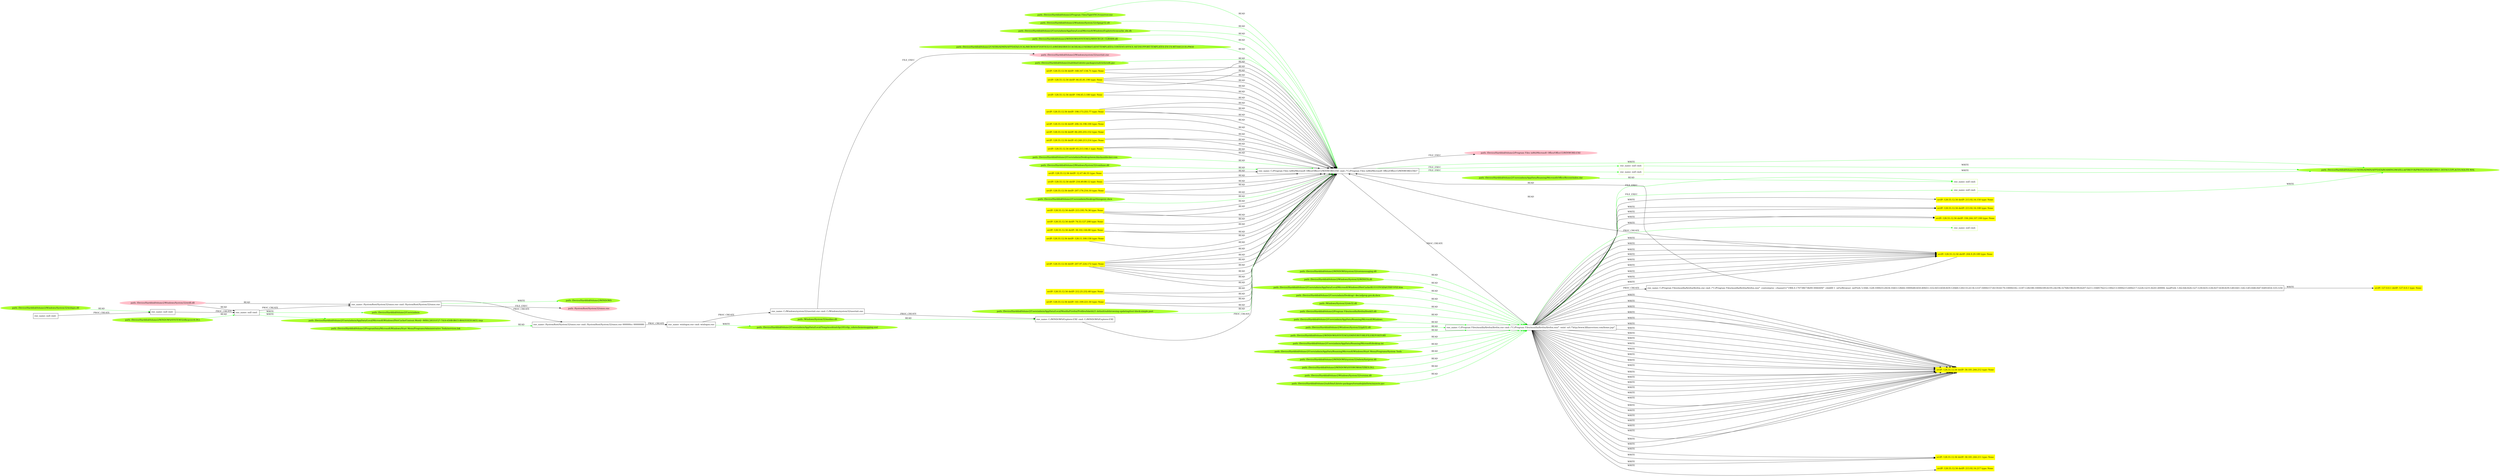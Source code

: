 digraph {
	rankdir=LR
	24 [label="exe_name: C:/Program Files (x86)/Microsoft Office/Office15/WINWORD.EXE cmd: /\"C:/Program Files (x86)/Microsoft Office/Office15/WINWORD.EXE/\"" color=black shape=box style=solid]
	166 [label="exe_name: null cmd: " color=greenyellow shape=box style=solid]
	24 -> 166 [label=FILE_EXEC color=green]
	24 [label="exe_name: C:/Program Files (x86)/Microsoft Office/Office15/WINWORD.EXE cmd: /\"C:/Program Files (x86)/Microsoft Office/Office15/WINWORD.EXE/\"" color=black shape=box style=solid]
	169 [label="exe_name: null cmd: " color=greenyellow shape=box style=solid]
	24 -> 169 [label=FILE_EXEC color=green]
	26 [label="exe_name: C:/Program Files/mozilla/firefox/firefox.exe cmd: /\"C:/Program Files/mozilla/firefox/firefox.exe/\" -osint -url /\"http://www.lillianvernon.com/home.jsp/\"" color=black shape=box style=solid]
	182 [label="exe_name: null cmd: " color=greenyellow shape=box style=solid]
	26 -> 182 [label=FILE_EXEC color=green]
	26 [label="exe_name: C:/Program Files/mozilla/firefox/firefox.exe cmd: /\"C:/Program Files/mozilla/firefox/firefox.exe/\" -osint -url /\"http://www.lillianvernon.com/home.jsp/\"" color=black shape=box style=solid]
	188 [label="exe_name: null cmd: " color=greenyellow shape=box style=solid]
	26 -> 188 [label=FILE_EXEC color=green]
	178 [label="path: /Device/HarddiskVolume2/Users/admin/AppData/Roaming/Microsoft/Windows" color=greenyellow shape=oval style=filled]
	26 [label="exe_name: C:/Program Files/mozilla/firefox/firefox.exe cmd: /\"C:/Program Files/mozilla/firefox/firefox.exe/\" -osint -url /\"http://www.lillianvernon.com/home.jsp/\"" color=black shape=box style=solid]
	178 -> 26 [label=READ color=green]
	160 [label="path: /Device/HarddiskVolume2/Program Files/TightVNC/tvnserver.exe" color=greenyellow shape=oval style=filled]
	24 [label="exe_name: C:/Program Files (x86)/Microsoft Office/Office15/WINWORD.EXE cmd: /\"C:/Program Files (x86)/Microsoft Office/Office15/WINWORD.EXE/\"" color=black shape=box style=solid]
	160 -> 24 [label=READ color=green]
	191 [label="path: /Device/HarddiskVolume2/Windows/System32/gdi32.dll" color=greenyellow shape=oval style=filled]
	26 [label="exe_name: C:/Program Files/mozilla/firefox/firefox.exe cmd: /\"C:/Program Files/mozilla/firefox/firefox.exe/\" -osint -url /\"http://www.lillianvernon.com/home.jsp/\"" color=black shape=box style=solid]
	191 -> 26 [label=READ color=green]
	165 [label="path: /Device/HarddiskVolume2/Windows/System32/cfgmgr32.dll" color=greenyellow shape=oval style=filled]
	24 [label="exe_name: C:/Program Files (x86)/Microsoft Office/Office15/WINWORD.EXE cmd: /\"C:/Program Files (x86)/Microsoft Office/Office15/WINWORD.EXE/\"" color=black shape=box style=solid]
	165 -> 24 [label=READ color=green]
	154 [label="path: /Device/HarddiskVolume2/ProgramData/Microsoft/Windows/Start Menu/Programs/Administrative Tools/services.lnk" color=greenyellow shape=oval style=filled]
	102 [label="exe_name: /SystemRoot/System32/smss.exe cmd: /SystemRoot/System32/smss.exe 000000cc 00000080" color=black shape=box style=solid]
	154 -> 102 [label=READ color=green]
	162 [label="path: /Device/HarddiskVolume2/Users/admin/AppData/Local/Microsoft/Windows/Explorer/iconcache_idx.db" color=greenyellow shape=oval style=filled]
	24 [label="exe_name: C:/Program Files (x86)/Microsoft Office/Office15/WINWORD.EXE cmd: /\"C:/Program Files (x86)/Microsoft Office/Office15/WINWORD.EXE/\"" color=black shape=box style=solid]
	162 -> 24 [label=READ color=green]
	164 [label="path: /Device/HarddiskVolume2/WINDOWS/SYSTEM32/MSVCR120_CLR0400.dll" color=greenyellow shape=oval style=filled]
	24 [label="exe_name: C:/Program Files (x86)/Microsoft Office/Office15/WINWORD.EXE cmd: /\"C:/Program Files (x86)/Microsoft Office/Office15/WINWORD.EXE/\"" color=black shape=box style=solid]
	164 -> 24 [label=READ color=green]
	149 [label="path: /Device/HarddiskVolume2/Windows/System32/wshqos.dll" color=greenyellow shape=oval style=filled]
	130 [label="exe_name: null cmd: " color=black shape=box style=solid]
	149 -> 130 [label=READ color=green]
	187 [label="path: /Device/HarddiskVolume2/WINDOWS/SYSTEM32/DRIVERSTORE/FILEREPOSITORY" color=greenyellow shape=oval style=filled]
	26 [label="exe_name: C:/Program Files/mozilla/firefox/firefox.exe cmd: /\"C:/Program Files/mozilla/firefox/firefox.exe/\" -osint -url /\"http://www.lillianvernon.com/home.jsp/\"" color=black shape=box style=solid]
	187 -> 26 [label=READ color=green]
	151 [label="path: /Device/HarddiskVolume2/WINDOWS/SYSTEM32/dhcpcsvc6.DLL" color=greenyellow shape=oval style=filled]
	117 [label="exe_name: null cmd: " color=black shape=box style=solid]
	151 -> 117 [label=READ color=green]
	176 [label="path: /Device/HarddiskVolume2/Users/admin/AppData/Roaming/Microsoft/desktop.ini" color=greenyellow shape=oval style=filled]
	26 [label="exe_name: C:/Program Files/mozilla/firefox/firefox.exe cmd: /\"C:/Program Files/mozilla/firefox/firefox.exe/\" -osint -url /\"http://www.lillianvernon.com/home.jsp/\"" color=black shape=box style=solid]
	176 -> 26 [label=READ color=green]
	184 [label="path: /Device/HarddiskVolume2/Users/admin/AppData/Roaming/Microsoft/Windows/Start Menu/Programs/System Tools" color=greenyellow shape=oval style=filled]
	26 [label="exe_name: C:/Program Files/mozilla/firefox/firefox.exe cmd: /\"C:/Program Files/mozilla/firefox/firefox.exe/\" -osint -url /\"http://www.lillianvernon.com/home.jsp/\"" color=black shape=box style=solid]
	184 -> 26 [label=READ color=green]
	177 [label="path: /Device/HarddiskVolume2/WINDOWS/system32/wbem/fastprox.dll" color=greenyellow shape=oval style=filled]
	26 [label="exe_name: C:/Program Files/mozilla/firefox/firefox.exe cmd: /\"C:/Program Files/mozilla/firefox/firefox.exe/\" -osint -url /\"http://www.lillianvernon.com/home.jsp/\"" color=black shape=box style=solid]
	177 -> 26 [label=READ color=green]
	173 [label="path: /Device/HarddiskVolume2/WINDOWS/SYSWOW64/TZRES.DLL" color=greenyellow shape=oval style=filled]
	26 [label="exe_name: C:/Program Files/mozilla/firefox/firefox.exe cmd: /\"C:/Program Files/mozilla/firefox/firefox.exe/\" -osint -url /\"http://www.lillianvernon.com/home.jsp/\"" color=black shape=box style=solid]
	173 -> 26 [label=READ color=green]
	171 [label="path: /Device/HarddiskVolume2/USERS/ADMIN/APPDATA/LOCAL/MICROSOFT/OFFICE/15.0/WEBSERVICECACHE/ALLUSERS/CLIENTTEMPLATES.CONTENT.OFFICE.NET/SUPPORT-TEMPLATES-EN-US-MT16412135.PNG0" color=greenyellow shape=oval style=filled]
	24 [label="exe_name: C:/Program Files (x86)/Microsoft Office/Office15/WINWORD.EXE cmd: /\"C:/Program Files (x86)/Microsoft Office/Office15/WINWORD.EXE/\"" color=black shape=box style=solid]
	171 -> 24 [label=READ color=green]
	181 [label="path: /Device/HarddiskVolume2/Windows/System32/version.dll" color=greenyellow shape=oval style=filled]
	26 [label="exe_name: C:/Program Files/mozilla/firefox/firefox.exe cmd: /\"C:/Program Files/mozilla/firefox/firefox.exe/\" -osint -url /\"http://www.lillianvernon.com/home.jsp/\"" color=black shape=box style=solid]
	181 -> 26 [label=READ color=green]
	175 [label="path: /Device/HarddiskVolume2/salt/bin/Lib/site-packages/tornado/platform/asyncio.pyc" color=greenyellow shape=oval style=filled]
	26 [label="exe_name: C:/Program Files/mozilla/firefox/firefox.exe cmd: /\"C:/Program Files/mozilla/firefox/firefox.exe/\" -osint -url /\"http://www.lillianvernon.com/home.jsp/\"" color=black shape=box style=solid]
	175 -> 26 [label=READ color=green]
	185 [label="path: /Device/HarddiskVolume2/WINDOWS/system32/coremessaging.dll" color=greenyellow shape=oval style=filled]
	26 [label="exe_name: C:/Program Files/mozilla/firefox/firefox.exe cmd: /\"C:/Program Files/mozilla/firefox/firefox.exe/\" -osint -url /\"http://www.lillianvernon.com/home.jsp/\"" color=black shape=box style=solid]
	185 -> 26 [label=READ color=green]
	130 [label="exe_name: null cmd: " color=black shape=box style=solid]
	117 [label="exe_name: null cmd: " color=black shape=box style=solid]
	130 -> 117 [label=PROC_CREATE color=black]
	73 [label="exe_name: null cmd: " color=black shape=box style=solid]
	130 [label="exe_name: null cmd: " color=black shape=box style=solid]
	73 -> 130 [label=PROC_CREATE color=black]
	146 [label="path: /Device/HarddiskVolume2/Windows/System32/ntdll.dll" color=pink shape=oval style=filled]
	117 [label="exe_name: null cmd: " color=black shape=box style=solid]
	146 -> 117 [label=READ color=black]
	117 [label="exe_name: null cmd: " color=black shape=box style=solid]
	115 [label="exe_name: /SystemRoot/System32/smss.exe cmd: /SystemRoot/System32/smss.exe" color=black shape=box style=solid]
	117 -> 115 [label=PROC_CREATE color=black]
	115 [label="exe_name: /SystemRoot/System32/smss.exe cmd: /SystemRoot/System32/smss.exe" color=black shape=box style=solid]
	144 [label="path: /SystemRoot/System32/smss.exe" color=pink shape=oval style=filled]
	115 -> 144 [label=FILE_EXEC color=black]
	146 [label="path: /Device/HarddiskVolume2/Windows/System32/ntdll.dll" color=pink shape=oval style=filled]
	115 [label="exe_name: /SystemRoot/System32/smss.exe cmd: /SystemRoot/System32/smss.exe" color=black shape=box style=solid]
	146 -> 115 [label=READ color=black]
	115 [label="exe_name: /SystemRoot/System32/smss.exe cmd: /SystemRoot/System32/smss.exe" color=black shape=box style=solid]
	102 [label="exe_name: /SystemRoot/System32/smss.exe cmd: /SystemRoot/System32/smss.exe 000000cc 00000080" color=black shape=box style=solid]
	115 -> 102 [label=PROC_CREATE color=black]
	102 [label="exe_name: /SystemRoot/System32/smss.exe cmd: /SystemRoot/System32/smss.exe 000000cc 00000080" color=black shape=box style=solid]
	98 [label="exe_name: winlogon.exe cmd: winlogon.exe" color=black shape=box style=solid]
	102 -> 98 [label=PROC_CREATE color=black]
	98 [label="exe_name: winlogon.exe cmd: winlogon.exe" color=black shape=box style=solid]
	95 [label="exe_name: C:/Windows/system32/userinit.exe cmd: C:/Windows/system32/userinit.exe" color=black shape=box style=solid]
	98 -> 95 [label=PROC_CREATE color=black]
	95 [label="exe_name: C:/Windows/system32/userinit.exe cmd: C:/Windows/system32/userinit.exe" color=black shape=box style=solid]
	100 [label="path: /Device/HarddiskVolume2/Windows/system32/userinit.exe" color=pink shape=oval style=filled]
	95 -> 100 [label=FILE_EXEC color=black]
	95 [label="exe_name: C:/Windows/system32/userinit.exe cmd: C:/Windows/system32/userinit.exe" color=black shape=box style=solid]
	97 [label="exe_name: C:/WINDOWS/Explorer.EXE cmd: C:/WINDOWS/Explorer.EXE" color=black shape=box style=solid]
	95 -> 97 [label=PROC_CREATE color=black]
	163 [label="path: /Device/HarddiskVolume2/salt/bin/Lib/site-packages/salt/utils/sdb.pyc" color=greenyellow shape=oval style=filled]
	24 [label="exe_name: C:/Program Files (x86)/Microsoft Office/Office15/WINWORD.EXE cmd: /\"C:/Program Files (x86)/Microsoft Office/Office15/WINWORD.EXE/\"" color=black shape=box style=solid]
	163 -> 24 [label=READ color=green]
	97 [label="exe_name: C:/WINDOWS/Explorer.EXE cmd: C:/WINDOWS/Explorer.EXE" color=black shape=box style=solid]
	24 [label="exe_name: C:/Program Files (x86)/Microsoft Office/Office15/WINWORD.EXE cmd: /\"C:/Program Files (x86)/Microsoft Office/Office15/WINWORD.EXE/\"" color=black shape=box style=solid]
	97 -> 24 [label=PROC_CREATE color=black]
	24 [label="exe_name: C:/Program Files (x86)/Microsoft Office/Office15/WINWORD.EXE cmd: /\"C:/Program Files (x86)/Microsoft Office/Office15/WINWORD.EXE/\"" color=black shape=box style=solid]
	99 [label="path: /Device/HarddiskVolume2/Program Files (x86)/Microsoft Office/Office15/WINWORD.EXE" color=pink shape=oval style=filled]
	24 -> 99 [label=FILE_EXEC color=black]
	89 [label="srcIP: 128.55.12.56 dstIP: 168.167.134.71 type: None" color=yellow shape=box style=filled]
	24 [label="exe_name: C:/Program Files (x86)/Microsoft Office/Office15/WINWORD.EXE cmd: /\"C:/Program Files (x86)/Microsoft Office/Office15/WINWORD.EXE/\"" color=black shape=box style=solid]
	89 -> 24 [label=READ color=black]
	89 [label="srcIP: 128.55.12.56 dstIP: 168.167.134.71 type: None" color=yellow shape=box style=filled]
	24 [label="exe_name: C:/Program Files (x86)/Microsoft Office/Office15/WINWORD.EXE cmd: /\"C:/Program Files (x86)/Microsoft Office/Office15/WINWORD.EXE/\"" color=black shape=box style=solid]
	89 -> 24 [label=READ color=black]
	92 [label="srcIP: 128.55.12.56 dstIP: 66.45.81.190 type: None" color=yellow shape=box style=filled]
	24 [label="exe_name: C:/Program Files (x86)/Microsoft Office/Office15/WINWORD.EXE cmd: /\"C:/Program Files (x86)/Microsoft Office/Office15/WINWORD.EXE/\"" color=black shape=box style=solid]
	92 -> 24 [label=READ color=black]
	92 [label="srcIP: 128.55.12.56 dstIP: 66.45.81.190 type: None" color=yellow shape=box style=filled]
	24 [label="exe_name: C:/Program Files (x86)/Microsoft Office/Office15/WINWORD.EXE cmd: /\"C:/Program Files (x86)/Microsoft Office/Office15/WINWORD.EXE/\"" color=black shape=box style=solid]
	92 -> 24 [label=READ color=black]
	92 [label="srcIP: 128.55.12.56 dstIP: 66.45.81.190 type: None" color=yellow shape=box style=filled]
	24 [label="exe_name: C:/Program Files (x86)/Microsoft Office/Office15/WINWORD.EXE cmd: /\"C:/Program Files (x86)/Microsoft Office/Office15/WINWORD.EXE/\"" color=black shape=box style=solid]
	92 -> 24 [label=READ color=black]
	92 [label="srcIP: 128.55.12.56 dstIP: 66.45.81.190 type: None" color=yellow shape=box style=filled]
	24 [label="exe_name: C:/Program Files (x86)/Microsoft Office/Office15/WINWORD.EXE cmd: /\"C:/Program Files (x86)/Microsoft Office/Office15/WINWORD.EXE/\"" color=black shape=box style=solid]
	92 -> 24 [label=READ color=black]
	91 [label="srcIP: 128.55.12.56 dstIP: 194.65.3.180 type: None" color=yellow shape=box style=filled]
	24 [label="exe_name: C:/Program Files (x86)/Microsoft Office/Office15/WINWORD.EXE cmd: /\"C:/Program Files (x86)/Microsoft Office/Office15/WINWORD.EXE/\"" color=black shape=box style=solid]
	91 -> 24 [label=READ color=black]
	91 [label="srcIP: 128.55.12.56 dstIP: 194.65.3.180 type: None" color=yellow shape=box style=filled]
	24 [label="exe_name: C:/Program Files (x86)/Microsoft Office/Office15/WINWORD.EXE cmd: /\"C:/Program Files (x86)/Microsoft Office/Office15/WINWORD.EXE/\"" color=black shape=box style=solid]
	91 -> 24 [label=READ color=black]
	90 [label="srcIP: 128.55.12.56 dstIP: 198.173.255.77 type: None" color=yellow shape=box style=filled]
	24 [label="exe_name: C:/Program Files (x86)/Microsoft Office/Office15/WINWORD.EXE cmd: /\"C:/Program Files (x86)/Microsoft Office/Office15/WINWORD.EXE/\"" color=black shape=box style=solid]
	90 -> 24 [label=READ color=black]
	90 [label="srcIP: 128.55.12.56 dstIP: 198.173.255.77 type: None" color=yellow shape=box style=filled]
	24 [label="exe_name: C:/Program Files (x86)/Microsoft Office/Office15/WINWORD.EXE cmd: /\"C:/Program Files (x86)/Microsoft Office/Office15/WINWORD.EXE/\"" color=black shape=box style=solid]
	90 -> 24 [label=READ color=black]
	90 [label="srcIP: 128.55.12.56 dstIP: 198.173.255.77 type: None" color=yellow shape=box style=filled]
	24 [label="exe_name: C:/Program Files (x86)/Microsoft Office/Office15/WINWORD.EXE cmd: /\"C:/Program Files (x86)/Microsoft Office/Office15/WINWORD.EXE/\"" color=black shape=box style=solid]
	90 -> 24 [label=READ color=black]
	90 [label="srcIP: 128.55.12.56 dstIP: 198.173.255.77 type: None" color=yellow shape=box style=filled]
	24 [label="exe_name: C:/Program Files (x86)/Microsoft Office/Office15/WINWORD.EXE cmd: /\"C:/Program Files (x86)/Microsoft Office/Office15/WINWORD.EXE/\"" color=black shape=box style=solid]
	90 -> 24 [label=READ color=black]
	142 [label="srcIP: 128.55.12.56 dstIP: 206.16.198.100 type: None" color=yellow shape=box style=filled]
	24 [label="exe_name: C:/Program Files (x86)/Microsoft Office/Office15/WINWORD.EXE cmd: /\"C:/Program Files (x86)/Microsoft Office/Office15/WINWORD.EXE/\"" color=black shape=box style=solid]
	142 -> 24 [label=READ color=black]
	133 [label="srcIP: 128.55.12.56 dstIP: 84.205.255.152 type: None" color=yellow shape=box style=filled]
	24 [label="exe_name: C:/Program Files (x86)/Microsoft Office/Office15/WINWORD.EXE cmd: /\"C:/Program Files (x86)/Microsoft Office/Office15/WINWORD.EXE/\"" color=black shape=box style=solid]
	133 -> 24 [label=READ color=black]
	115 [label="exe_name: /SystemRoot/System32/smss.exe cmd: /SystemRoot/System32/smss.exe" color=black shape=box style=solid]
	153 [label="path: /Device/HarddiskVolume2/WINDOWS" color=greenyellow shape=oval style=filled]
	115 -> 153 [label=WRITE color=green]
	136 [label="srcIP: 128.55.12.56 dstIP: 63.240.213.214 type: None" color=yellow shape=box style=filled]
	24 [label="exe_name: C:/Program Files (x86)/Microsoft Office/Office15/WINWORD.EXE cmd: /\"C:/Program Files (x86)/Microsoft Office/Office15/WINWORD.EXE/\"" color=black shape=box style=solid]
	136 -> 24 [label=READ color=black]
	136 [label="srcIP: 128.55.12.56 dstIP: 63.240.213.214 type: None" color=yellow shape=box style=filled]
	24 [label="exe_name: C:/Program Files (x86)/Microsoft Office/Office15/WINWORD.EXE cmd: /\"C:/Program Files (x86)/Microsoft Office/Office15/WINWORD.EXE/\"" color=black shape=box style=solid]
	136 -> 24 [label=READ color=black]
	106 [label="srcIP: 128.55.12.56 dstIP: 65.213.146.1 type: None" color=yellow shape=box style=filled]
	24 [label="exe_name: C:/Program Files (x86)/Microsoft Office/Office15/WINWORD.EXE cmd: /\"C:/Program Files (x86)/Microsoft Office/Office15/WINWORD.EXE/\"" color=black shape=box style=solid]
	106 -> 24 [label=READ color=black]
	106 [label="srcIP: 128.55.12.56 dstIP: 65.213.146.1 type: None" color=yellow shape=box style=filled]
	24 [label="exe_name: C:/Program Files (x86)/Microsoft Office/Office15/WINWORD.EXE cmd: /\"C:/Program Files (x86)/Microsoft Office/Office15/WINWORD.EXE/\"" color=black shape=box style=solid]
	106 -> 24 [label=READ color=black]
	98 [label="exe_name: winlogon.exe cmd: winlogon.exe" color=black shape=box style=solid]
	155 [label="path: /Device/HarddiskVolume2/Users/admin/AppData/Local/Temp/msohtmlclip1/01/clip_colorschememapping.xml" color=greenyellow shape=oval style=filled]
	98 -> 155 [label=WRITE color=green]
	168 [label="path: /Device/HarddiskVolume2/Users/admin/Desktop/www.blackanddecker.com" color=greenyellow shape=oval style=filled]
	24 [label="exe_name: C:/Program Files (x86)/Microsoft Office/Office15/WINWORD.EXE cmd: /\"C:/Program Files (x86)/Microsoft Office/Office15/WINWORD.EXE/\"" color=black shape=box style=solid]
	168 -> 24 [label=READ color=green]
	158 [label="path: /Device/HarddiskVolume2/Windows/System32/combase.dll" color=greenyellow shape=oval style=filled]
	24 [label="exe_name: C:/Program Files (x86)/Microsoft Office/Office15/WINWORD.EXE cmd: /\"C:/Program Files (x86)/Microsoft Office/Office15/WINWORD.EXE/\"" color=black shape=box style=solid]
	158 -> 24 [label=READ color=green]
	24 [label="exe_name: C:/Program Files (x86)/Microsoft Office/Office15/WINWORD.EXE cmd: /\"C:/Program Files (x86)/Microsoft Office/Office15/WINWORD.EXE/\"" color=black shape=box style=solid]
	159 [label="path: /Device/HarddiskVolume2/USERS/ADMIN/APPDATA/ROAMING/MOZILLA/FIREFOX/PROFILES/LXKEHH21.DEFAULT/PLACES.SQLITE-WAL" color=greenyellow shape=oval style=filled]
	24 -> 159 [label=WRITE color=green]
	139 [label="srcIP: 128.55.12.56 dstIP: 12.47.46.55 type: None" color=yellow shape=box style=filled]
	24 [label="exe_name: C:/Program Files (x86)/Microsoft Office/Office15/WINWORD.EXE cmd: /\"C:/Program Files (x86)/Microsoft Office/Office15/WINWORD.EXE/\"" color=black shape=box style=solid]
	139 -> 24 [label=READ color=black]
	121 [label="srcIP: 128.55.12.56 dstIP: 216.49.88.12 type: None" color=yellow shape=box style=filled]
	24 [label="exe_name: C:/Program Files (x86)/Microsoft Office/Office15/WINWORD.EXE cmd: /\"C:/Program Files (x86)/Microsoft Office/Office15/WINWORD.EXE/\"" color=black shape=box style=solid]
	121 -> 24 [label=READ color=black]
	121 [label="srcIP: 128.55.12.56 dstIP: 216.49.88.12 type: None" color=yellow shape=box style=filled]
	24 [label="exe_name: C:/Program Files (x86)/Microsoft Office/Office15/WINWORD.EXE cmd: /\"C:/Program Files (x86)/Microsoft Office/Office15/WINWORD.EXE/\"" color=black shape=box style=solid]
	121 -> 24 [label=READ color=black]
	74 [label="srcIP: 128.55.12.56 dstIP: 207.176.216.10 type: None" color=yellow shape=box style=filled]
	24 [label="exe_name: C:/Program Files (x86)/Microsoft Office/Office15/WINWORD.EXE cmd: /\"C:/Program Files (x86)/Microsoft Office/Office15/WINWORD.EXE/\"" color=black shape=box style=solid]
	74 -> 24 [label=READ color=black]
	74 [label="srcIP: 128.55.12.56 dstIP: 207.176.216.10 type: None" color=yellow shape=box style=filled]
	24 [label="exe_name: C:/Program Files (x86)/Microsoft Office/Office15/WINWORD.EXE cmd: /\"C:/Program Files (x86)/Microsoft Office/Office15/WINWORD.EXE/\"" color=black shape=box style=solid]
	74 -> 24 [label=READ color=black]
	190 [label="path: /Device/HarddiskVolume2/Windows/System32/WINSTA.dll" color=greenyellow shape=oval style=filled]
	26 [label="exe_name: C:/Program Files/mozilla/firefox/firefox.exe cmd: /\"C:/Program Files/mozilla/firefox/firefox.exe/\" -osint -url /\"http://www.lillianvernon.com/home.jsp/\"" color=black shape=box style=solid]
	190 -> 26 [label=READ color=green]
	117 [label="exe_name: null cmd: " color=black shape=box style=solid]
	150 [label="path: /Device/HarddiskVolume2/Users/admin/AppData/Local/Microsoft/Windows/INetCache/Content.Word/~WRS{28331F27-7A16-450B-B615-B0A355ED1A43}.tmp" color=greenyellow shape=oval style=filled]
	117 -> 150 [label=WRITE color=green]
	157 [label="path: /Device/HarddiskVolume2/Users/admin/Desktop/rhizogenic.docx" color=greenyellow shape=oval style=filled]
	24 [label="exe_name: C:/Program Files (x86)/Microsoft Office/Office15/WINWORD.EXE cmd: /\"C:/Program Files (x86)/Microsoft Office/Office15/WINWORD.EXE/\"" color=black shape=box style=solid]
	157 -> 24 [label=READ color=green]
	137 [label="srcIP: 128.55.12.56 dstIP: 213.195.76.38 type: None" color=yellow shape=box style=filled]
	24 [label="exe_name: C:/Program Files (x86)/Microsoft Office/Office15/WINWORD.EXE cmd: /\"C:/Program Files (x86)/Microsoft Office/Office15/WINWORD.EXE/\"" color=black shape=box style=solid]
	137 -> 24 [label=READ color=black]
	137 [label="srcIP: 128.55.12.56 dstIP: 213.195.76.38 type: None" color=yellow shape=box style=filled]
	24 [label="exe_name: C:/Program Files (x86)/Microsoft Office/Office15/WINWORD.EXE cmd: /\"C:/Program Files (x86)/Microsoft Office/Office15/WINWORD.EXE/\"" color=black shape=box style=solid]
	137 -> 24 [label=READ color=black]
	137 [label="srcIP: 128.55.12.56 dstIP: 213.195.76.38 type: None" color=yellow shape=box style=filled]
	24 [label="exe_name: C:/Program Files (x86)/Microsoft Office/Office15/WINWORD.EXE cmd: /\"C:/Program Files (x86)/Microsoft Office/Office15/WINWORD.EXE/\"" color=black shape=box style=solid]
	137 -> 24 [label=READ color=black]
	86 [label="srcIP: 128.55.12.56 dstIP: 74.53.127.208 type: None" color=yellow shape=box style=filled]
	24 [label="exe_name: C:/Program Files (x86)/Microsoft Office/Office15/WINWORD.EXE cmd: /\"C:/Program Files (x86)/Microsoft Office/Office15/WINWORD.EXE/\"" color=black shape=box style=solid]
	86 -> 24 [label=READ color=black]
	119 [label="srcIP: 128.55.12.56 dstIP: 38.102.144.80 type: None" color=yellow shape=box style=filled]
	24 [label="exe_name: C:/Program Files (x86)/Microsoft Office/Office15/WINWORD.EXE cmd: /\"C:/Program Files (x86)/Microsoft Office/Office15/WINWORD.EXE/\"" color=black shape=box style=solid]
	119 -> 24 [label=READ color=black]
	119 [label="srcIP: 128.55.12.56 dstIP: 38.102.144.80 type: None" color=yellow shape=box style=filled]
	24 [label="exe_name: C:/Program Files (x86)/Microsoft Office/Office15/WINWORD.EXE cmd: /\"C:/Program Files (x86)/Microsoft Office/Office15/WINWORD.EXE/\"" color=black shape=box style=solid]
	119 -> 24 [label=READ color=black]
	124 [label="srcIP: 128.55.12.56 dstIP: 128.11.100.130 type: None" color=yellow shape=box style=filled]
	24 [label="exe_name: C:/Program Files (x86)/Microsoft Office/Office15/WINWORD.EXE cmd: /\"C:/Program Files (x86)/Microsoft Office/Office15/WINWORD.EXE/\"" color=black shape=box style=solid]
	124 -> 24 [label=READ color=black]
	122 [label="srcIP: 128.55.12.56 dstIP: 207.97.224.172 type: None" color=yellow shape=box style=filled]
	24 [label="exe_name: C:/Program Files (x86)/Microsoft Office/Office15/WINWORD.EXE cmd: /\"C:/Program Files (x86)/Microsoft Office/Office15/WINWORD.EXE/\"" color=black shape=box style=solid]
	122 -> 24 [label=READ color=black]
	122 [label="srcIP: 128.55.12.56 dstIP: 207.97.224.172 type: None" color=yellow shape=box style=filled]
	24 [label="exe_name: C:/Program Files (x86)/Microsoft Office/Office15/WINWORD.EXE cmd: /\"C:/Program Files (x86)/Microsoft Office/Office15/WINWORD.EXE/\"" color=black shape=box style=solid]
	122 -> 24 [label=READ color=black]
	122 [label="srcIP: 128.55.12.56 dstIP: 207.97.224.172 type: None" color=yellow shape=box style=filled]
	24 [label="exe_name: C:/Program Files (x86)/Microsoft Office/Office15/WINWORD.EXE cmd: /\"C:/Program Files (x86)/Microsoft Office/Office15/WINWORD.EXE/\"" color=black shape=box style=solid]
	122 -> 24 [label=READ color=black]
	122 [label="srcIP: 128.55.12.56 dstIP: 207.97.224.172 type: None" color=yellow shape=box style=filled]
	24 [label="exe_name: C:/Program Files (x86)/Microsoft Office/Office15/WINWORD.EXE cmd: /\"C:/Program Files (x86)/Microsoft Office/Office15/WINWORD.EXE/\"" color=black shape=box style=solid]
	122 -> 24 [label=READ color=black]
	122 [label="srcIP: 128.55.12.56 dstIP: 207.97.224.172 type: None" color=yellow shape=box style=filled]
	24 [label="exe_name: C:/Program Files (x86)/Microsoft Office/Office15/WINWORD.EXE cmd: /\"C:/Program Files (x86)/Microsoft Office/Office15/WINWORD.EXE/\"" color=black shape=box style=solid]
	122 -> 24 [label=READ color=black]
	122 [label="srcIP: 128.55.12.56 dstIP: 207.97.224.172 type: None" color=yellow shape=box style=filled]
	24 [label="exe_name: C:/Program Files (x86)/Microsoft Office/Office15/WINWORD.EXE cmd: /\"C:/Program Files (x86)/Microsoft Office/Office15/WINWORD.EXE/\"" color=black shape=box style=solid]
	122 -> 24 [label=READ color=black]
	122 [label="srcIP: 128.55.12.56 dstIP: 207.97.224.172 type: None" color=yellow shape=box style=filled]
	24 [label="exe_name: C:/Program Files (x86)/Microsoft Office/Office15/WINWORD.EXE cmd: /\"C:/Program Files (x86)/Microsoft Office/Office15/WINWORD.EXE/\"" color=black shape=box style=solid]
	122 -> 24 [label=READ color=black]
	122 [label="srcIP: 128.55.12.56 dstIP: 207.97.224.172 type: None" color=yellow shape=box style=filled]
	24 [label="exe_name: C:/Program Files (x86)/Microsoft Office/Office15/WINWORD.EXE cmd: /\"C:/Program Files (x86)/Microsoft Office/Office15/WINWORD.EXE/\"" color=black shape=box style=solid]
	122 -> 24 [label=READ color=black]
	69 [label="srcIP: 128.55.12.56 dstIP: 212.25.232.48 type: None" color=yellow shape=box style=filled]
	24 [label="exe_name: C:/Program Files (x86)/Microsoft Office/Office15/WINWORD.EXE cmd: /\"C:/Program Files (x86)/Microsoft Office/Office15/WINWORD.EXE/\"" color=black shape=box style=solid]
	69 -> 24 [label=READ color=black]
	69 [label="srcIP: 128.55.12.56 dstIP: 212.25.232.48 type: None" color=yellow shape=box style=filled]
	24 [label="exe_name: C:/Program Files (x86)/Microsoft Office/Office15/WINWORD.EXE cmd: /\"C:/Program Files (x86)/Microsoft Office/Office15/WINWORD.EXE/\"" color=black shape=box style=solid]
	69 -> 24 [label=READ color=black]
	125 [label="srcIP: 128.55.12.56 dstIP: 141.109.221.50 type: None" color=yellow shape=box style=filled]
	24 [label="exe_name: C:/Program Files (x86)/Microsoft Office/Office15/WINWORD.EXE cmd: /\"C:/Program Files (x86)/Microsoft Office/Office15/WINWORD.EXE/\"" color=black shape=box style=solid]
	125 -> 24 [label=READ color=black]
	125 [label="srcIP: 128.55.12.56 dstIP: 141.109.221.50 type: None" color=yellow shape=box style=filled]
	24 [label="exe_name: C:/Program Files (x86)/Microsoft Office/Office15/WINWORD.EXE cmd: /\"C:/Program Files (x86)/Microsoft Office/Office15/WINWORD.EXE/\"" color=black shape=box style=solid]
	125 -> 24 [label=READ color=black]
	111 [label="srcIP: 128.55.12.56 dstIP: 204.9.29.189 type: None" color=yellow shape=box style=filled]
	24 [label="exe_name: C:/Program Files (x86)/Microsoft Office/Office15/WINWORD.EXE cmd: /\"C:/Program Files (x86)/Microsoft Office/Office15/WINWORD.EXE/\"" color=black shape=box style=solid]
	111 -> 24 [label=READ color=black]
	111 [label="srcIP: 128.55.12.56 dstIP: 204.9.29.189 type: None" color=yellow shape=box style=filled]
	24 [label="exe_name: C:/Program Files (x86)/Microsoft Office/Office15/WINWORD.EXE cmd: /\"C:/Program Files (x86)/Microsoft Office/Office15/WINWORD.EXE/\"" color=black shape=box style=solid]
	111 -> 24 [label=READ color=black]
	24 [label="exe_name: C:/Program Files (x86)/Microsoft Office/Office15/WINWORD.EXE cmd: /\"C:/Program Files (x86)/Microsoft Office/Office15/WINWORD.EXE/\"" color=black shape=box style=solid]
	26 [label="exe_name: C:/Program Files/mozilla/firefox/firefox.exe cmd: /\"C:/Program Files/mozilla/firefox/firefox.exe/\" -osint -url /\"http://www.lillianvernon.com/home.jsp/\"" color=black shape=box style=solid]
	24 -> 26 [label=PROC_CREATE color=black]
	26 [label="exe_name: C:/Program Files/mozilla/firefox/firefox.exe cmd: /\"C:/Program Files/mozilla/firefox/firefox.exe/\" -osint -url /\"http://www.lillianvernon.com/home.jsp/\"" color=black shape=box style=solid]
	28 [label="exe_name: C:/Program Files/mozilla/firefox/firefox.exe cmd: /\"C:/Program Files/mozilla/firefox/firefox.exe/\" -contentproc --channel=/\"1984.0.1707386738//813066449/\" -childID 1 -isForBrowser -intPrefs 5:50|6:-1|28:1000|33:20|34:10|43:128|44:10000|48:0|50:400|51:1|52:0|53:0|58:0|59:120|60:120|133:2|134:1|147:5000|157:0|159:0|170:10000|182:-1|187:128|188:10000|189:0|195:24|196:32768|198:0|199:0|207:5|211:1048576|212:100|213:5000|215:600|217:1|226:1|231:0|241:60000| -boolPrefs 1:0|2:0|4:0|26:1|27:1|30:0|35:1|36:0|37:0|38:0|39:1|40:0|41:1|42:1|45:0|46:0|47:0|49:0|54:1|55:1|56" color=black shape=box style=solid]
	26 -> 28 [label=PROC_CREATE color=black]
	28 [label="exe_name: C:/Program Files/mozilla/firefox/firefox.exe cmd: /\"C:/Program Files/mozilla/firefox/firefox.exe/\" -contentproc --channel=/\"1984.0.1707386738//813066449/\" -childID 1 -isForBrowser -intPrefs 5:50|6:-1|28:1000|33:20|34:10|43:128|44:10000|48:0|50:400|51:1|52:0|53:0|58:0|59:120|60:120|133:2|134:1|147:5000|157:0|159:0|170:10000|182:-1|187:128|188:10000|189:0|195:24|196:32768|198:0|199:0|207:5|211:1048576|212:100|213:5000|215:600|217:1|226:1|231:0|241:60000| -boolPrefs 1:0|2:0|4:0|26:1|27:1|30:0|35:1|36:0|37:0|38:0|39:1|40:0|41:1|42:1|45:0|46:0|47:0|49:0|54:1|55:1|56" color=black shape=box style=solid]
	46 [label="srcIP: 127.0.0.1 dstIP: 127.0.0.1 type: None" color=yellow shape=box style=filled]
	28 -> 46 [label=WRITE color=black]
	26 [label="exe_name: C:/Program Files/mozilla/firefox/firefox.exe cmd: /\"C:/Program Files/mozilla/firefox/firefox.exe/\" -osint -url /\"http://www.lillianvernon.com/home.jsp/\"" color=black shape=box style=solid]
	111 [label="srcIP: 128.55.12.56 dstIP: 204.9.29.189 type: None" color=yellow shape=box style=filled]
	26 -> 111 [label=WRITE color=black]
	26 [label="exe_name: C:/Program Files/mozilla/firefox/firefox.exe cmd: /\"C:/Program Files/mozilla/firefox/firefox.exe/\" -osint -url /\"http://www.lillianvernon.com/home.jsp/\"" color=black shape=box style=solid]
	111 [label="srcIP: 128.55.12.56 dstIP: 204.9.29.189 type: None" color=yellow shape=box style=filled]
	26 -> 111 [label=WRITE color=black]
	26 [label="exe_name: C:/Program Files/mozilla/firefox/firefox.exe cmd: /\"C:/Program Files/mozilla/firefox/firefox.exe/\" -osint -url /\"http://www.lillianvernon.com/home.jsp/\"" color=black shape=box style=solid]
	111 [label="srcIP: 128.55.12.56 dstIP: 204.9.29.189 type: None" color=yellow shape=box style=filled]
	26 -> 111 [label=WRITE color=black]
	26 [label="exe_name: C:/Program Files/mozilla/firefox/firefox.exe cmd: /\"C:/Program Files/mozilla/firefox/firefox.exe/\" -osint -url /\"http://www.lillianvernon.com/home.jsp/\"" color=black shape=box style=solid]
	111 [label="srcIP: 128.55.12.56 dstIP: 204.9.29.189 type: None" color=yellow shape=box style=filled]
	26 -> 111 [label=WRITE color=black]
	26 [label="exe_name: C:/Program Files/mozilla/firefox/firefox.exe cmd: /\"C:/Program Files/mozilla/firefox/firefox.exe/\" -osint -url /\"http://www.lillianvernon.com/home.jsp/\"" color=black shape=box style=solid]
	111 [label="srcIP: 128.55.12.56 dstIP: 204.9.29.189 type: None" color=yellow shape=box style=filled]
	26 -> 111 [label=WRITE color=black]
	26 [label="exe_name: C:/Program Files/mozilla/firefox/firefox.exe cmd: /\"C:/Program Files/mozilla/firefox/firefox.exe/\" -osint -url /\"http://www.lillianvernon.com/home.jsp/\"" color=black shape=box style=solid]
	111 [label="srcIP: 128.55.12.56 dstIP: 204.9.29.189 type: None" color=yellow shape=box style=filled]
	26 -> 111 [label=WRITE color=black]
	26 [label="exe_name: C:/Program Files/mozilla/firefox/firefox.exe cmd: /\"C:/Program Files/mozilla/firefox/firefox.exe/\" -osint -url /\"http://www.lillianvernon.com/home.jsp/\"" color=black shape=box style=solid]
	111 [label="srcIP: 128.55.12.56 dstIP: 204.9.29.189 type: None" color=yellow shape=box style=filled]
	26 -> 111 [label=WRITE color=black]
	26 [label="exe_name: C:/Program Files/mozilla/firefox/firefox.exe cmd: /\"C:/Program Files/mozilla/firefox/firefox.exe/\" -osint -url /\"http://www.lillianvernon.com/home.jsp/\"" color=black shape=box style=solid]
	111 [label="srcIP: 128.55.12.56 dstIP: 204.9.29.189 type: None" color=yellow shape=box style=filled]
	26 -> 111 [label=WRITE color=black]
	26 [label="exe_name: C:/Program Files/mozilla/firefox/firefox.exe cmd: /\"C:/Program Files/mozilla/firefox/firefox.exe/\" -osint -url /\"http://www.lillianvernon.com/home.jsp/\"" color=black shape=box style=solid]
	111 [label="srcIP: 128.55.12.56 dstIP: 204.9.29.189 type: None" color=yellow shape=box style=filled]
	26 -> 111 [label=WRITE color=black]
	26 [label="exe_name: C:/Program Files/mozilla/firefox/firefox.exe cmd: /\"C:/Program Files/mozilla/firefox/firefox.exe/\" -osint -url /\"http://www.lillianvernon.com/home.jsp/\"" color=black shape=box style=solid]
	11 [label="srcIP: 128.55.12.56 dstIP: 58.181.244.212 type: None" color=yellow shape=box style=filled]
	26 -> 11 [label=WRITE color=black]
	26 [label="exe_name: C:/Program Files/mozilla/firefox/firefox.exe cmd: /\"C:/Program Files/mozilla/firefox/firefox.exe/\" -osint -url /\"http://www.lillianvernon.com/home.jsp/\"" color=black shape=box style=solid]
	11 [label="srcIP: 128.55.12.56 dstIP: 58.181.244.212 type: None" color=yellow shape=box style=filled]
	26 -> 11 [label=WRITE color=black]
	26 [label="exe_name: C:/Program Files/mozilla/firefox/firefox.exe cmd: /\"C:/Program Files/mozilla/firefox/firefox.exe/\" -osint -url /\"http://www.lillianvernon.com/home.jsp/\"" color=black shape=box style=solid]
	11 [label="srcIP: 128.55.12.56 dstIP: 58.181.244.212 type: None" color=yellow shape=box style=filled]
	26 -> 11 [label=WRITE color=black]
	26 [label="exe_name: C:/Program Files/mozilla/firefox/firefox.exe cmd: /\"C:/Program Files/mozilla/firefox/firefox.exe/\" -osint -url /\"http://www.lillianvernon.com/home.jsp/\"" color=black shape=box style=solid]
	11 [label="srcIP: 128.55.12.56 dstIP: 58.181.244.212 type: None" color=yellow shape=box style=filled]
	26 -> 11 [label=WRITE color=black]
	26 [label="exe_name: C:/Program Files/mozilla/firefox/firefox.exe cmd: /\"C:/Program Files/mozilla/firefox/firefox.exe/\" -osint -url /\"http://www.lillianvernon.com/home.jsp/\"" color=black shape=box style=solid]
	1 [label="srcIP: 128.55.12.56 dstIP: 58.181.244.211 type: None" color=yellow shape=box style=filled]
	26 -> 1 [label=WRITE color=black]
	26 [label="exe_name: C:/Program Files/mozilla/firefox/firefox.exe cmd: /\"C:/Program Files/mozilla/firefox/firefox.exe/\" -osint -url /\"http://www.lillianvernon.com/home.jsp/\"" color=black shape=box style=solid]
	1 [label="srcIP: 128.55.12.56 dstIP: 58.181.244.211 type: None" color=yellow shape=box style=filled]
	26 -> 1 [label=WRITE color=black]
	26 [label="exe_name: C:/Program Files/mozilla/firefox/firefox.exe cmd: /\"C:/Program Files/mozilla/firefox/firefox.exe/\" -osint -url /\"http://www.lillianvernon.com/home.jsp/\"" color=black shape=box style=solid]
	1 [label="srcIP: 128.55.12.56 dstIP: 58.181.244.211 type: None" color=yellow shape=box style=filled]
	26 -> 1 [label=WRITE color=black]
	26 [label="exe_name: C:/Program Files/mozilla/firefox/firefox.exe cmd: /\"C:/Program Files/mozilla/firefox/firefox.exe/\" -osint -url /\"http://www.lillianvernon.com/home.jsp/\"" color=black shape=box style=solid]
	11 [label="srcIP: 128.55.12.56 dstIP: 58.181.244.212 type: None" color=yellow shape=box style=filled]
	26 -> 11 [label=WRITE color=black]
	26 [label="exe_name: C:/Program Files/mozilla/firefox/firefox.exe cmd: /\"C:/Program Files/mozilla/firefox/firefox.exe/\" -osint -url /\"http://www.lillianvernon.com/home.jsp/\"" color=black shape=box style=solid]
	11 [label="srcIP: 128.55.12.56 dstIP: 58.181.244.212 type: None" color=yellow shape=box style=filled]
	26 -> 11 [label=WRITE color=black]
	26 [label="exe_name: C:/Program Files/mozilla/firefox/firefox.exe cmd: /\"C:/Program Files/mozilla/firefox/firefox.exe/\" -osint -url /\"http://www.lillianvernon.com/home.jsp/\"" color=black shape=box style=solid]
	11 [label="srcIP: 128.55.12.56 dstIP: 58.181.244.212 type: None" color=yellow shape=box style=filled]
	26 -> 11 [label=WRITE color=black]
	26 [label="exe_name: C:/Program Files/mozilla/firefox/firefox.exe cmd: /\"C:/Program Files/mozilla/firefox/firefox.exe/\" -osint -url /\"http://www.lillianvernon.com/home.jsp/\"" color=black shape=box style=solid]
	11 [label="srcIP: 128.55.12.56 dstIP: 58.181.244.212 type: None" color=yellow shape=box style=filled]
	26 -> 11 [label=WRITE color=black]
	26 [label="exe_name: C:/Program Files/mozilla/firefox/firefox.exe cmd: /\"C:/Program Files/mozilla/firefox/firefox.exe/\" -osint -url /\"http://www.lillianvernon.com/home.jsp/\"" color=black shape=box style=solid]
	11 [label="srcIP: 128.55.12.56 dstIP: 58.181.244.212 type: None" color=yellow shape=box style=filled]
	26 -> 11 [label=WRITE color=black]
	26 [label="exe_name: C:/Program Files/mozilla/firefox/firefox.exe cmd: /\"C:/Program Files/mozilla/firefox/firefox.exe/\" -osint -url /\"http://www.lillianvernon.com/home.jsp/\"" color=black shape=box style=solid]
	11 [label="srcIP: 128.55.12.56 dstIP: 58.181.244.212 type: None" color=yellow shape=box style=filled]
	26 -> 11 [label=WRITE color=black]
	26 [label="exe_name: C:/Program Files/mozilla/firefox/firefox.exe cmd: /\"C:/Program Files/mozilla/firefox/firefox.exe/\" -osint -url /\"http://www.lillianvernon.com/home.jsp/\"" color=black shape=box style=solid]
	11 [label="srcIP: 128.55.12.56 dstIP: 58.181.244.212 type: None" color=yellow shape=box style=filled]
	26 -> 11 [label=WRITE color=black]
	26 [label="exe_name: C:/Program Files/mozilla/firefox/firefox.exe cmd: /\"C:/Program Files/mozilla/firefox/firefox.exe/\" -osint -url /\"http://www.lillianvernon.com/home.jsp/\"" color=black shape=box style=solid]
	11 [label="srcIP: 128.55.12.56 dstIP: 58.181.244.212 type: None" color=yellow shape=box style=filled]
	26 -> 11 [label=WRITE color=black]
	26 [label="exe_name: C:/Program Files/mozilla/firefox/firefox.exe cmd: /\"C:/Program Files/mozilla/firefox/firefox.exe/\" -osint -url /\"http://www.lillianvernon.com/home.jsp/\"" color=black shape=box style=solid]
	11 [label="srcIP: 128.55.12.56 dstIP: 58.181.244.212 type: None" color=yellow shape=box style=filled]
	26 -> 11 [label=WRITE color=black]
	26 [label="exe_name: C:/Program Files/mozilla/firefox/firefox.exe cmd: /\"C:/Program Files/mozilla/firefox/firefox.exe/\" -osint -url /\"http://www.lillianvernon.com/home.jsp/\"" color=black shape=box style=solid]
	11 [label="srcIP: 128.55.12.56 dstIP: 58.181.244.212 type: None" color=yellow shape=box style=filled]
	26 -> 11 [label=WRITE color=black]
	26 [label="exe_name: C:/Program Files/mozilla/firefox/firefox.exe cmd: /\"C:/Program Files/mozilla/firefox/firefox.exe/\" -osint -url /\"http://www.lillianvernon.com/home.jsp/\"" color=black shape=box style=solid]
	11 [label="srcIP: 128.55.12.56 dstIP: 58.181.244.212 type: None" color=yellow shape=box style=filled]
	26 -> 11 [label=WRITE color=black]
	26 [label="exe_name: C:/Program Files/mozilla/firefox/firefox.exe cmd: /\"C:/Program Files/mozilla/firefox/firefox.exe/\" -osint -url /\"http://www.lillianvernon.com/home.jsp/\"" color=black shape=box style=solid]
	11 [label="srcIP: 128.55.12.56 dstIP: 58.181.244.212 type: None" color=yellow shape=box style=filled]
	26 -> 11 [label=WRITE color=black]
	26 [label="exe_name: C:/Program Files/mozilla/firefox/firefox.exe cmd: /\"C:/Program Files/mozilla/firefox/firefox.exe/\" -osint -url /\"http://www.lillianvernon.com/home.jsp/\"" color=black shape=box style=solid]
	11 [label="srcIP: 128.55.12.56 dstIP: 58.181.244.212 type: None" color=yellow shape=box style=filled]
	26 -> 11 [label=WRITE color=black]
	26 [label="exe_name: C:/Program Files/mozilla/firefox/firefox.exe cmd: /\"C:/Program Files/mozilla/firefox/firefox.exe/\" -osint -url /\"http://www.lillianvernon.com/home.jsp/\"" color=black shape=box style=solid]
	11 [label="srcIP: 128.55.12.56 dstIP: 58.181.244.212 type: None" color=yellow shape=box style=filled]
	26 -> 11 [label=WRITE color=black]
	26 [label="exe_name: C:/Program Files/mozilla/firefox/firefox.exe cmd: /\"C:/Program Files/mozilla/firefox/firefox.exe/\" -osint -url /\"http://www.lillianvernon.com/home.jsp/\"" color=black shape=box style=solid]
	11 [label="srcIP: 128.55.12.56 dstIP: 58.181.244.212 type: None" color=yellow shape=box style=filled]
	26 -> 11 [label=WRITE color=black]
	26 [label="exe_name: C:/Program Files/mozilla/firefox/firefox.exe cmd: /\"C:/Program Files/mozilla/firefox/firefox.exe/\" -osint -url /\"http://www.lillianvernon.com/home.jsp/\"" color=black shape=box style=solid]
	11 [label="srcIP: 128.55.12.56 dstIP: 58.181.244.212 type: None" color=yellow shape=box style=filled]
	26 -> 11 [label=WRITE color=black]
	26 [label="exe_name: C:/Program Files/mozilla/firefox/firefox.exe cmd: /\"C:/Program Files/mozilla/firefox/firefox.exe/\" -osint -url /\"http://www.lillianvernon.com/home.jsp/\"" color=black shape=box style=solid]
	11 [label="srcIP: 128.55.12.56 dstIP: 58.181.244.212 type: None" color=yellow shape=box style=filled]
	26 -> 11 [label=WRITE color=black]
	26 [label="exe_name: C:/Program Files/mozilla/firefox/firefox.exe cmd: /\"C:/Program Files/mozilla/firefox/firefox.exe/\" -osint -url /\"http://www.lillianvernon.com/home.jsp/\"" color=black shape=box style=solid]
	11 [label="srcIP: 128.55.12.56 dstIP: 58.181.244.212 type: None" color=yellow shape=box style=filled]
	26 -> 11 [label=WRITE color=black]
	26 [label="exe_name: C:/Program Files/mozilla/firefox/firefox.exe cmd: /\"C:/Program Files/mozilla/firefox/firefox.exe/\" -osint -url /\"http://www.lillianvernon.com/home.jsp/\"" color=black shape=box style=solid]
	11 [label="srcIP: 128.55.12.56 dstIP: 58.181.244.212 type: None" color=yellow shape=box style=filled]
	26 -> 11 [label=WRITE color=black]
	26 [label="exe_name: C:/Program Files/mozilla/firefox/firefox.exe cmd: /\"C:/Program Files/mozilla/firefox/firefox.exe/\" -osint -url /\"http://www.lillianvernon.com/home.jsp/\"" color=black shape=box style=solid]
	11 [label="srcIP: 128.55.12.56 dstIP: 58.181.244.212 type: None" color=yellow shape=box style=filled]
	26 -> 11 [label=WRITE color=black]
	26 [label="exe_name: C:/Program Files/mozilla/firefox/firefox.exe cmd: /\"C:/Program Files/mozilla/firefox/firefox.exe/\" -osint -url /\"http://www.lillianvernon.com/home.jsp/\"" color=black shape=box style=solid]
	17 [label="srcIP: 128.55.12.56 dstIP: 213.92.16.217 type: None" color=yellow shape=box style=filled]
	26 -> 17 [label=WRITE color=black]
	26 [label="exe_name: C:/Program Files/mozilla/firefox/firefox.exe cmd: /\"C:/Program Files/mozilla/firefox/firefox.exe/\" -osint -url /\"http://www.lillianvernon.com/home.jsp/\"" color=black shape=box style=solid]
	58 [label="srcIP: 128.55.12.56 dstIP: 213.92.16.150 type: None" color=yellow shape=box style=filled]
	26 -> 58 [label=WRITE color=black]
	26 [label="exe_name: C:/Program Files/mozilla/firefox/firefox.exe cmd: /\"C:/Program Files/mozilla/firefox/firefox.exe/\" -osint -url /\"http://www.lillianvernon.com/home.jsp/\"" color=black shape=box style=solid]
	25 [label="srcIP: 128.55.12.56 dstIP: 213.92.16.108 type: None" color=yellow shape=box style=filled]
	26 -> 25 [label=WRITE color=black]
	26 [label="exe_name: C:/Program Files/mozilla/firefox/firefox.exe cmd: /\"C:/Program Files/mozilla/firefox/firefox.exe/\" -osint -url /\"http://www.lillianvernon.com/home.jsp/\"" color=black shape=box style=solid]
	25 [label="srcIP: 128.55.12.56 dstIP: 213.92.16.108 type: None" color=yellow shape=box style=filled]
	26 -> 25 [label=WRITE color=black]
	26 [label="exe_name: C:/Program Files/mozilla/firefox/firefox.exe cmd: /\"C:/Program Files/mozilla/firefox/firefox.exe/\" -osint -url /\"http://www.lillianvernon.com/home.jsp/\"" color=black shape=box style=solid]
	11 [label="srcIP: 128.55.12.56 dstIP: 58.181.244.212 type: None" color=yellow shape=box style=filled]
	26 -> 11 [label=WRITE color=black]
	26 [label="exe_name: C:/Program Files/mozilla/firefox/firefox.exe cmd: /\"C:/Program Files/mozilla/firefox/firefox.exe/\" -osint -url /\"http://www.lillianvernon.com/home.jsp/\"" color=black shape=box style=solid]
	11 [label="srcIP: 128.55.12.56 dstIP: 58.181.244.212 type: None" color=yellow shape=box style=filled]
	26 -> 11 [label=WRITE color=black]
	26 [label="exe_name: C:/Program Files/mozilla/firefox/firefox.exe cmd: /\"C:/Program Files/mozilla/firefox/firefox.exe/\" -osint -url /\"http://www.lillianvernon.com/home.jsp/\"" color=black shape=box style=solid]
	11 [label="srcIP: 128.55.12.56 dstIP: 58.181.244.212 type: None" color=yellow shape=box style=filled]
	26 -> 11 [label=WRITE color=black]
	26 [label="exe_name: C:/Program Files/mozilla/firefox/firefox.exe cmd: /\"C:/Program Files/mozilla/firefox/firefox.exe/\" -osint -url /\"http://www.lillianvernon.com/home.jsp/\"" color=black shape=box style=solid]
	11 [label="srcIP: 128.55.12.56 dstIP: 58.181.244.212 type: None" color=yellow shape=box style=filled]
	26 -> 11 [label=WRITE color=black]
	26 [label="exe_name: C:/Program Files/mozilla/firefox/firefox.exe cmd: /\"C:/Program Files/mozilla/firefox/firefox.exe/\" -osint -url /\"http://www.lillianvernon.com/home.jsp/\"" color=black shape=box style=solid]
	13 [label="srcIP: 128.55.12.56 dstIP: 194.244.107.100 type: None" color=yellow shape=box style=filled]
	26 -> 13 [label=WRITE color=black]
	26 [label="exe_name: C:/Program Files/mozilla/firefox/firefox.exe cmd: /\"C:/Program Files/mozilla/firefox/firefox.exe/\" -osint -url /\"http://www.lillianvernon.com/home.jsp/\"" color=black shape=box style=solid]
	13 [label="srcIP: 128.55.12.56 dstIP: 194.244.107.100 type: None" color=yellow shape=box style=filled]
	26 -> 13 [label=WRITE color=black]
	189 [label="path: /Device/HarddiskVolume2/Users/admin/AppData/Roaming/Microsoft/Office/Recent/index.dat" color=greenyellow shape=oval style=filled]
	188 [label="exe_name: null cmd: " color=greenyellow shape=box style=solid]
	189 -> 188 [label=READ color=green]
	169 [label="exe_name: null cmd: " color=greenyellow shape=box style=solid]
	159 [label="path: /Device/HarddiskVolume2/USERS/ADMIN/APPDATA/ROAMING/MOZILLA/FIREFOX/PROFILES/LXKEHH21.DEFAULT/PLACES.SQLITE-WAL" color=greenyellow shape=oval style=filled]
	169 -> 159 [label=WRITE color=green]
	186 [label="path: /Device/HarddiskVolume2/Users/admin/AppData/Local/Microsoft/Windows/INetCache/IE/1UGYV3ZA/GTHF1VYZ.htm" color=greenyellow shape=oval style=filled]
	26 [label="exe_name: C:/Program Files/mozilla/firefox/firefox.exe cmd: /\"C:/Program Files/mozilla/firefox/firefox.exe/\" -osint -url /\"http://www.lillianvernon.com/home.jsp/\"" color=black shape=box style=solid]
	186 -> 26 [label=READ color=green]
	166 [label="exe_name: null cmd: " color=greenyellow shape=box style=solid]
	159 [label="path: /Device/HarddiskVolume2/USERS/ADMIN/APPDATA/ROAMING/MOZILLA/FIREFOX/PROFILES/LXKEHH21.DEFAULT/PLACES.SQLITE-WAL" color=greenyellow shape=oval style=filled]
	166 -> 159 [label=WRITE color=green]
	182 [label="exe_name: null cmd: " color=greenyellow shape=box style=solid]
	159 [label="path: /Device/HarddiskVolume2/USERS/ADMIN/APPDATA/ROAMING/MOZILLA/FIREFOX/PROFILES/LXKEHH21.DEFAULT/PLACES.SQLITE-WAL" color=greenyellow shape=oval style=filled]
	182 -> 159 [label=WRITE color=green]
	172 [label="path: /Device/HarddiskVolume2/Users/admin/Desktop/~$w.indprop.gov.sk.docx" color=greenyellow shape=oval style=filled]
	26 [label="exe_name: C:/Program Files/mozilla/firefox/firefox.exe cmd: /\"C:/Program Files/mozilla/firefox/firefox.exe/\" -osint -url /\"http://www.lillianvernon.com/home.jsp/\"" color=black shape=box style=solid]
	172 -> 26 [label=READ color=green]
	179 [label="path: /Windows/System32/ole32.dll" color=greenyellow shape=oval style=filled]
	26 [label="exe_name: C:/Program Files/mozilla/firefox/firefox.exe cmd: /\"C:/Program Files/mozilla/firefox/firefox.exe/\" -osint -url /\"http://www.lillianvernon.com/home.jsp/\"" color=black shape=box style=solid]
	179 -> 26 [label=READ color=green]
	26 [label="exe_name: C:/Program Files/mozilla/firefox/firefox.exe cmd: /\"C:/Program Files/mozilla/firefox/firefox.exe/\" -osint -url /\"http://www.lillianvernon.com/home.jsp/\"" color=black shape=box style=solid]
	180 [label="exe_name: null cmd: " color=greenyellow shape=box style=solid]
	26 -> 180 [label=PROC_CREATE color=green]
	156 [label="path: /Windows/System32/msdmo.dll" color=greenyellow shape=oval style=filled]
	97 [label="exe_name: C:/WINDOWS/Explorer.EXE cmd: C:/WINDOWS/Explorer.EXE" color=black shape=box style=solid]
	156 -> 97 [label=READ color=green]
	174 [label="path: /Device/HarddiskVolume2/Program Files/mozilla/firefox/freebl3.dll" color=greenyellow shape=oval style=filled]
	26 [label="exe_name: C:/Program Files/mozilla/firefox/firefox.exe cmd: /\"C:/Program Files/mozilla/firefox/firefox.exe/\" -osint -url /\"http://www.lillianvernon.com/home.jsp/\"" color=black shape=box style=solid]
	174 -> 26 [label=READ color=green]
	161 [label="path: /Device/HarddiskVolume2/Users/admin/AppData/Local/Mozilla/Firefox/Profiles/lxkehh21.default/safebrowsing-updating/test-block-simple.pset" color=greenyellow shape=oval style=filled]
	24 [label="exe_name: C:/Program Files (x86)/Microsoft Office/Office15/WINWORD.EXE cmd: /\"C:/Program Files (x86)/Microsoft Office/Office15/WINWORD.EXE/\"" color=black shape=box style=solid]
	161 -> 24 [label=READ color=green]
	117 [label="exe_name: null cmd: " color=black shape=box style=solid]
	152 [label="path: /Device/HarddiskVolume2/Users/admin" color=greenyellow shape=oval style=filled]
	117 -> 152 [label=WRITE color=green]
}
